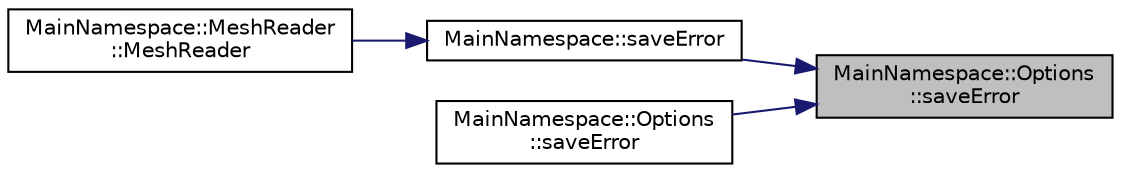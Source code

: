 digraph "MainNamespace::Options::saveError"
{
 // INTERACTIVE_SVG=YES
 // LATEX_PDF_SIZE
  edge [fontname="Helvetica",fontsize="10",labelfontname="Helvetica",labelfontsize="10"];
  node [fontname="Helvetica",fontsize="10",shape=record];
  rankdir="RL";
  Node1 [label="MainNamespace::Options\l::saveError",height=0.2,width=0.4,color="black", fillcolor="grey75", style="filled", fontcolor="black",tooltip=" "];
  Node1 -> Node2 [dir="back",color="midnightblue",fontsize="10",style="solid",fontname="Helvetica"];
  Node2 [label="MainNamespace::saveError",height=0.2,width=0.4,color="black", fillcolor="white", style="filled",URL="$namespace_main_namespace.html#a5e50f145edc0e262f44ea6b4a46aa2b0",tooltip=" "];
  Node2 -> Node3 [dir="back",color="midnightblue",fontsize="10",style="solid",fontname="Helvetica"];
  Node3 [label="MainNamespace::MeshReader\l::MeshReader",height=0.2,width=0.4,color="black", fillcolor="white", style="filled",URL="$class_main_namespace_1_1_mesh_reader.html#ac9fe1c957a70a29b35b8118a83a3111c",tooltip=" "];
  Node1 -> Node4 [dir="back",color="midnightblue",fontsize="10",style="solid",fontname="Helvetica"];
  Node4 [label="MainNamespace::Options\l::saveError",height=0.2,width=0.4,color="black", fillcolor="white", style="filled",URL="$struct_main_namespace_1_1_options.html#a933da8bcf7628e9b8608d2464c43c38d",tooltip=" "];
}
